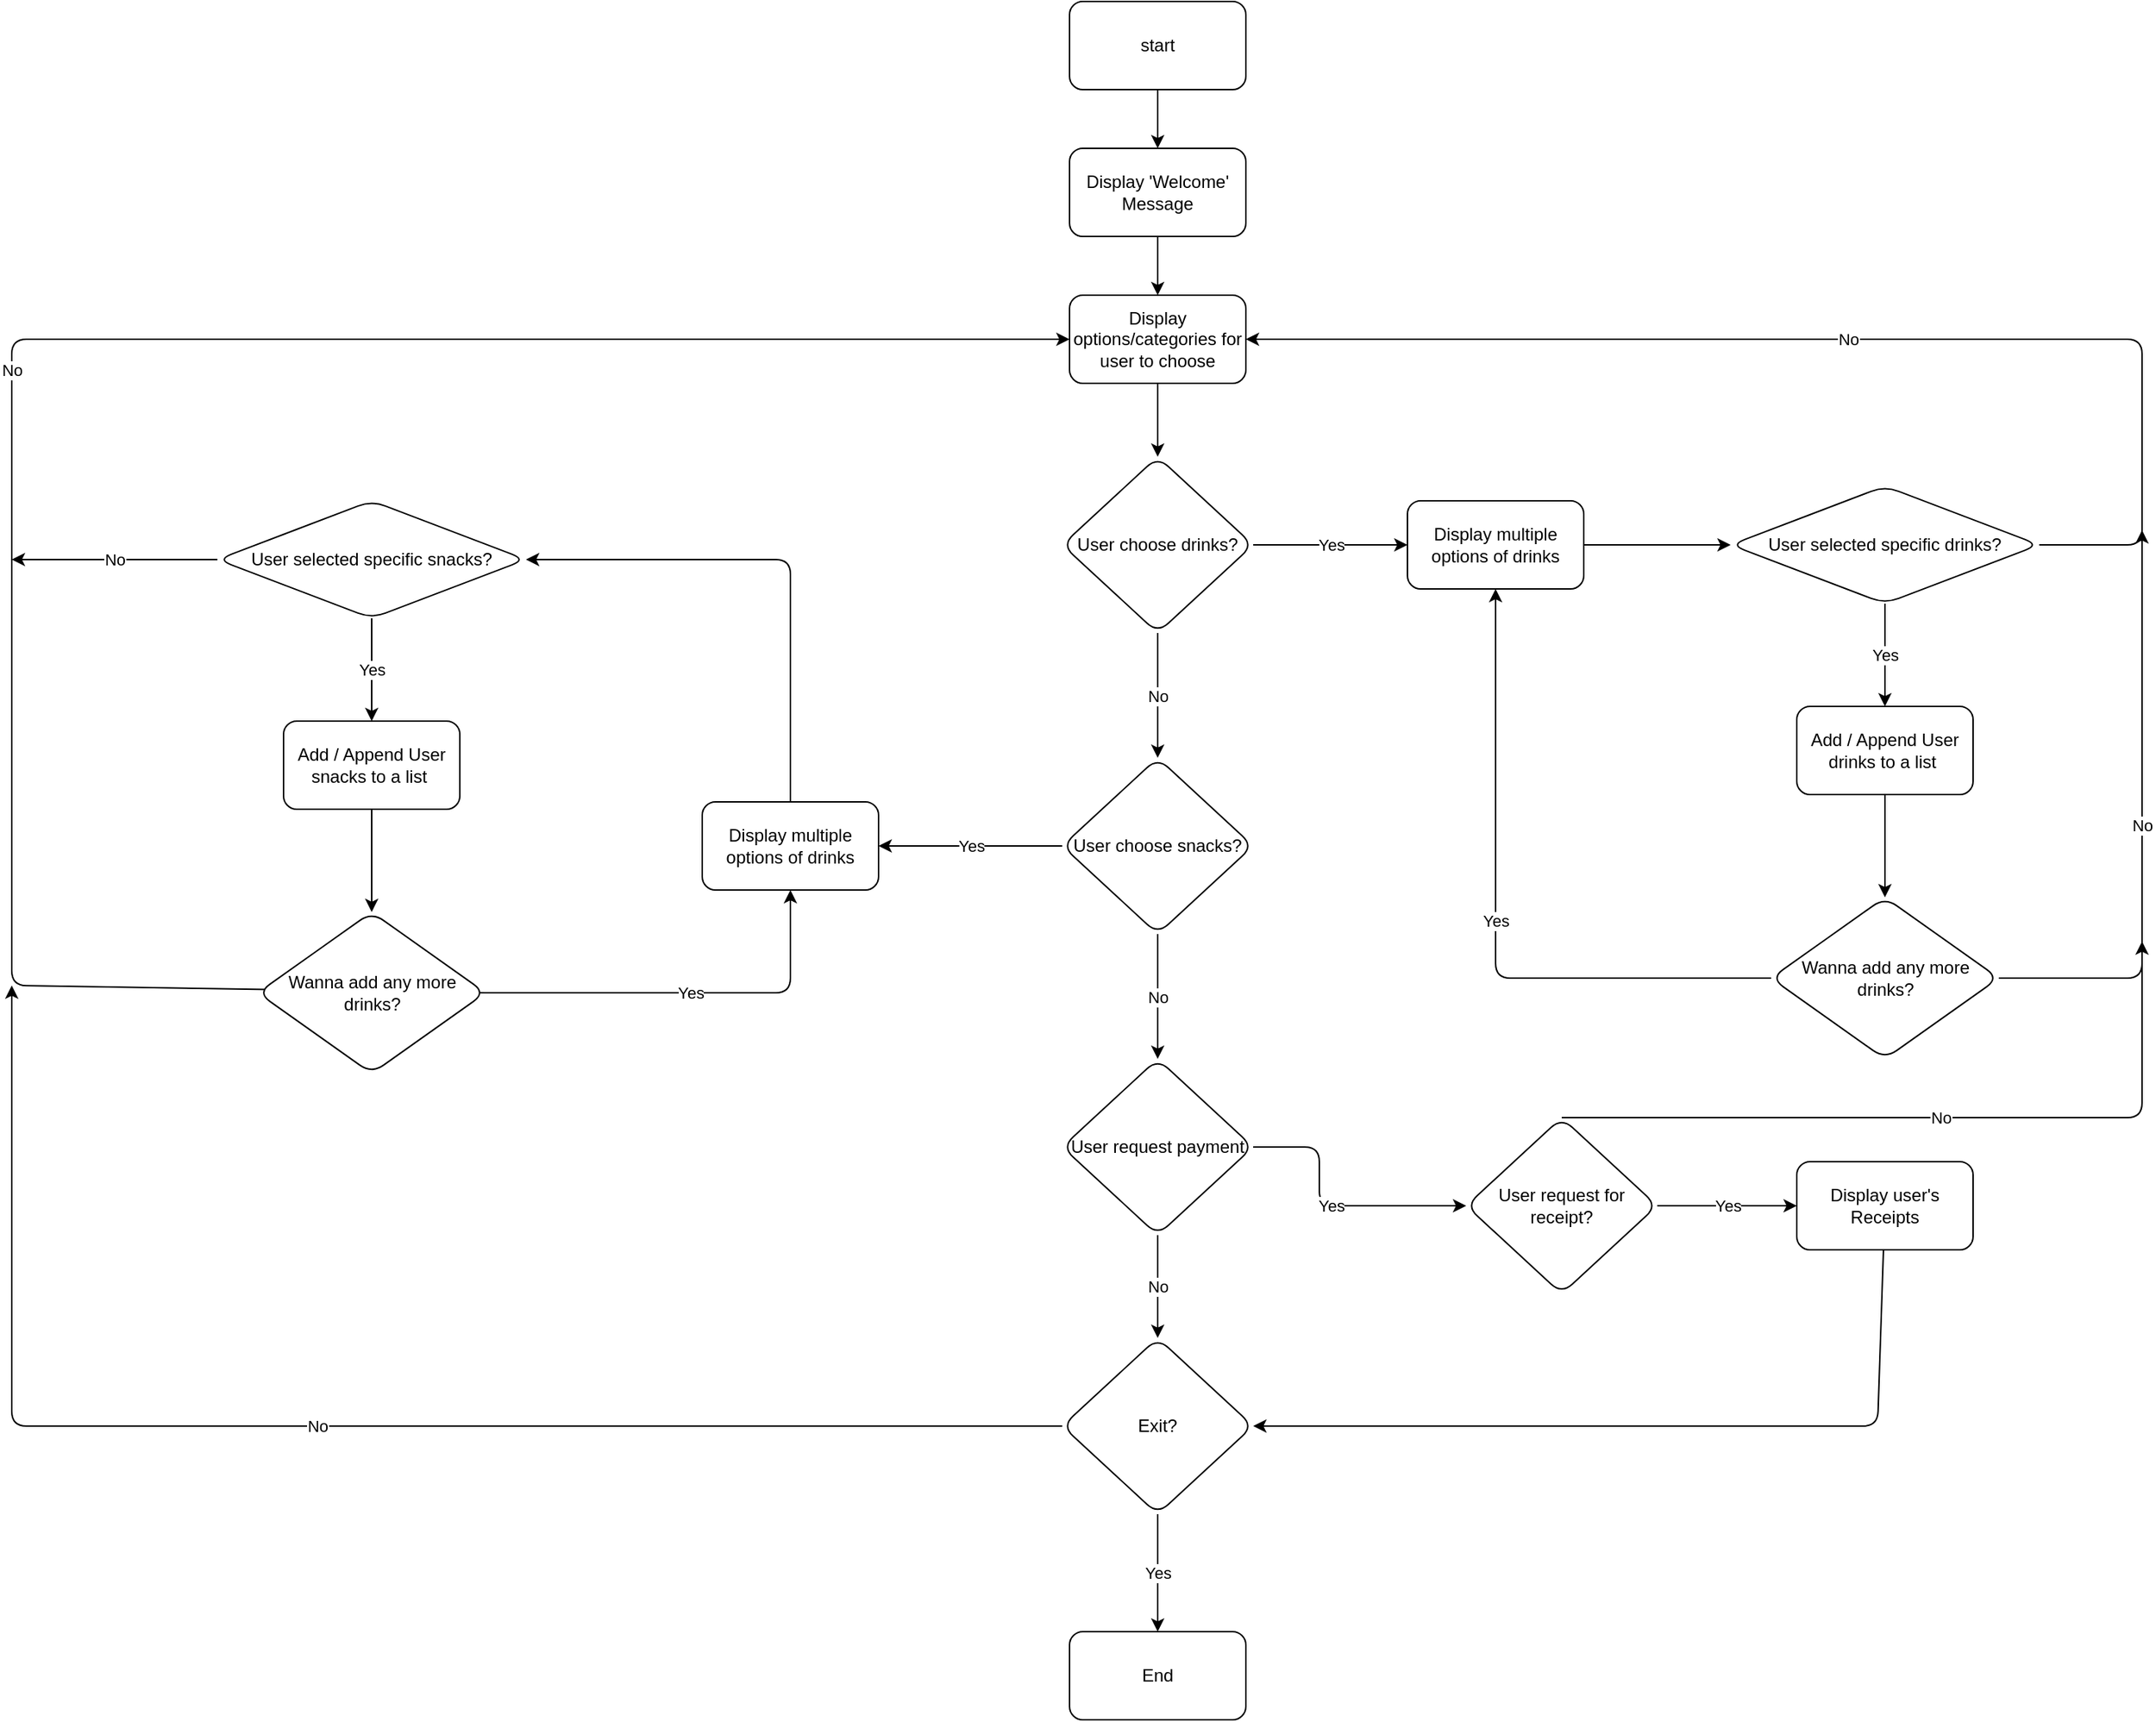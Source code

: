 <mxfile>
    <diagram id="zAN2lLd1Pw7gqP3SbwFR" name="Page-1">
        <mxGraphModel dx="2817" dy="1307" grid="1" gridSize="10" guides="1" tooltips="1" connect="1" arrows="1" fold="1" page="0" pageScale="1" pageWidth="827" pageHeight="1169" math="0" shadow="0">
            <root>
                <mxCell id="0"/>
                <mxCell id="1" parent="0"/>
                <mxCell id="4" value="" style="edgeStyle=none;html=1;" parent="1" source="2" target="3" edge="1">
                    <mxGeometry relative="1" as="geometry"/>
                </mxCell>
                <mxCell id="2" value="start" style="rounded=1;whiteSpace=wrap;html=1;" parent="1" vertex="1">
                    <mxGeometry x="170" y="10" width="120" height="60" as="geometry"/>
                </mxCell>
                <mxCell id="6" value="" style="edgeStyle=none;html=1;" parent="1" source="3" target="5" edge="1">
                    <mxGeometry relative="1" as="geometry"/>
                </mxCell>
                <mxCell id="3" value="Display 'Welcome' Message" style="whiteSpace=wrap;html=1;rounded=1;" parent="1" vertex="1">
                    <mxGeometry x="170" y="110" width="120" height="60" as="geometry"/>
                </mxCell>
                <mxCell id="10" value="" style="edgeStyle=none;html=1;" parent="1" source="5" target="9" edge="1">
                    <mxGeometry relative="1" as="geometry"/>
                </mxCell>
                <mxCell id="5" value="Display options/categories for user to choose" style="whiteSpace=wrap;html=1;rounded=1;" parent="1" vertex="1">
                    <mxGeometry x="170" y="210" width="120" height="60" as="geometry"/>
                </mxCell>
                <mxCell id="9" value="User choose drinks?" style="rhombus;whiteSpace=wrap;html=1;rounded=1;" parent="1" vertex="1">
                    <mxGeometry x="165" y="320" width="130" height="120" as="geometry"/>
                </mxCell>
                <mxCell id="11" value="User choose snacks?" style="rhombus;whiteSpace=wrap;html=1;rounded=1;" parent="1" vertex="1">
                    <mxGeometry x="165" y="525" width="130" height="120" as="geometry"/>
                </mxCell>
                <mxCell id="12" value="Exit?" style="rhombus;whiteSpace=wrap;html=1;rounded=1;" parent="1" vertex="1">
                    <mxGeometry x="165" y="920" width="130" height="120" as="geometry"/>
                </mxCell>
                <mxCell id="15" value="" style="endArrow=classic;html=1;exitX=1;exitY=0.5;exitDx=0;exitDy=0;entryX=0;entryY=0.5;entryDx=0;entryDy=0;" parent="1" source="9" target="17" edge="1">
                    <mxGeometry relative="1" as="geometry">
                        <mxPoint x="314" y="379.5" as="sourcePoint"/>
                        <mxPoint x="390" y="380" as="targetPoint"/>
                    </mxGeometry>
                </mxCell>
                <mxCell id="16" value="Yes" style="edgeLabel;resizable=0;html=1;align=center;verticalAlign=middle;" parent="15" connectable="0" vertex="1">
                    <mxGeometry relative="1" as="geometry"/>
                </mxCell>
                <mxCell id="20" value="" style="edgeStyle=none;html=1;" parent="1" source="17" target="19" edge="1">
                    <mxGeometry relative="1" as="geometry"/>
                </mxCell>
                <mxCell id="17" value="Display multiple options of drinks" style="whiteSpace=wrap;html=1;rounded=1;" parent="1" vertex="1">
                    <mxGeometry x="400" y="350" width="120" height="60" as="geometry"/>
                </mxCell>
                <mxCell id="19" value="User selected specific drinks?" style="rhombus;whiteSpace=wrap;html=1;rounded=1;" parent="1" vertex="1">
                    <mxGeometry x="620" y="340" width="210" height="80" as="geometry"/>
                </mxCell>
                <mxCell id="21" value="" style="endArrow=classic;html=1;exitX=0.5;exitY=1;exitDx=0;exitDy=0;" parent="1" source="19" edge="1">
                    <mxGeometry relative="1" as="geometry">
                        <mxPoint x="620" y="460" as="sourcePoint"/>
                        <mxPoint x="725" y="490" as="targetPoint"/>
                    </mxGeometry>
                </mxCell>
                <mxCell id="22" value="Yes" style="edgeLabel;resizable=0;html=1;align=center;verticalAlign=middle;" parent="21" connectable="0" vertex="1">
                    <mxGeometry relative="1" as="geometry"/>
                </mxCell>
                <mxCell id="25" value="" style="edgeStyle=none;html=1;" parent="1" source="23" target="24" edge="1">
                    <mxGeometry relative="1" as="geometry"/>
                </mxCell>
                <mxCell id="23" value="Add / Append User drinks to a list&amp;nbsp;" style="whiteSpace=wrap;html=1;rounded=1;" parent="1" vertex="1">
                    <mxGeometry x="665" y="490" width="120" height="60" as="geometry"/>
                </mxCell>
                <mxCell id="24" value="Wanna add any more drinks?" style="rhombus;whiteSpace=wrap;html=1;rounded=1;" parent="1" vertex="1">
                    <mxGeometry x="647.5" y="620" width="155" height="110" as="geometry"/>
                </mxCell>
                <mxCell id="26" value="" style="endArrow=classic;html=1;exitX=0;exitY=0.5;exitDx=0;exitDy=0;entryX=0.5;entryY=1;entryDx=0;entryDy=0;" parent="1" source="24" target="17" edge="1">
                    <mxGeometry relative="1" as="geometry">
                        <mxPoint x="580" y="630" as="sourcePoint"/>
                        <mxPoint x="450" y="420" as="targetPoint"/>
                        <Array as="points">
                            <mxPoint x="460" y="675"/>
                        </Array>
                    </mxGeometry>
                </mxCell>
                <mxCell id="27" value="Yes" style="edgeLabel;resizable=0;html=1;align=center;verticalAlign=middle;" parent="26" connectable="0" vertex="1">
                    <mxGeometry relative="1" as="geometry"/>
                </mxCell>
                <mxCell id="29" value="" style="endArrow=classic;html=1;exitX=1;exitY=0.5;exitDx=0;exitDy=0;entryX=1;entryY=0.5;entryDx=0;entryDy=0;" parent="1" source="19" target="5" edge="1">
                    <mxGeometry relative="1" as="geometry">
                        <mxPoint x="780" y="410" as="sourcePoint"/>
                        <mxPoint x="780" y="480" as="targetPoint"/>
                        <Array as="points">
                            <mxPoint x="900" y="380"/>
                            <mxPoint x="900" y="240"/>
                        </Array>
                    </mxGeometry>
                </mxCell>
                <mxCell id="30" value="No" style="edgeLabel;resizable=0;html=1;align=center;verticalAlign=middle;" parent="29" connectable="0" vertex="1">
                    <mxGeometry relative="1" as="geometry"/>
                </mxCell>
                <mxCell id="31" value="" style="endArrow=classic;html=1;exitX=1;exitY=0.5;exitDx=0;exitDy=0;" parent="1" source="24" edge="1">
                    <mxGeometry relative="1" as="geometry">
                        <mxPoint x="790" y="420" as="sourcePoint"/>
                        <mxPoint x="900" y="370" as="targetPoint"/>
                        <Array as="points">
                            <mxPoint x="900" y="675"/>
                        </Array>
                    </mxGeometry>
                </mxCell>
                <mxCell id="32" value="No" style="edgeLabel;resizable=0;html=1;align=center;verticalAlign=middle;" parent="31" connectable="0" vertex="1">
                    <mxGeometry relative="1" as="geometry"/>
                </mxCell>
                <mxCell id="34" value="" style="endArrow=classic;html=1;exitX=0.5;exitY=1;exitDx=0;exitDy=0;entryX=0.5;entryY=0;entryDx=0;entryDy=0;" parent="1" source="9" target="11" edge="1">
                    <mxGeometry relative="1" as="geometry">
                        <mxPoint x="260" y="460" as="sourcePoint"/>
                        <mxPoint x="490" y="600" as="targetPoint"/>
                        <Array as="points"/>
                    </mxGeometry>
                </mxCell>
                <mxCell id="35" value="No" style="edgeLabel;resizable=0;html=1;align=center;verticalAlign=middle;" parent="34" connectable="0" vertex="1">
                    <mxGeometry relative="1" as="geometry"/>
                </mxCell>
                <mxCell id="39" value="User selected specific snacks?" style="rhombus;whiteSpace=wrap;html=1;rounded=1;" parent="1" vertex="1">
                    <mxGeometry x="-410.0" y="350" width="210" height="80" as="geometry"/>
                </mxCell>
                <mxCell id="40" value="" style="endArrow=classic;html=1;exitX=0.5;exitY=1;exitDx=0;exitDy=0;" parent="1" source="39" edge="1">
                    <mxGeometry relative="1" as="geometry">
                        <mxPoint x="-410.0" y="470" as="sourcePoint"/>
                        <mxPoint x="-305.0" y="500" as="targetPoint"/>
                    </mxGeometry>
                </mxCell>
                <mxCell id="41" value="Yes" style="edgeLabel;resizable=0;html=1;align=center;verticalAlign=middle;" parent="40" connectable="0" vertex="1">
                    <mxGeometry relative="1" as="geometry"/>
                </mxCell>
                <mxCell id="42" value="" style="edgeStyle=none;html=1;entryX=0.5;entryY=0;entryDx=0;entryDy=0;" parent="1" source="43" target="48" edge="1">
                    <mxGeometry relative="1" as="geometry">
                        <mxPoint x="-305.0" y="630" as="targetPoint"/>
                    </mxGeometry>
                </mxCell>
                <mxCell id="43" value="Add / Append User snacks to a list&amp;nbsp;" style="whiteSpace=wrap;html=1;rounded=1;" parent="1" vertex="1">
                    <mxGeometry x="-365.0" y="500" width="120" height="60" as="geometry"/>
                </mxCell>
                <mxCell id="46" value="" style="endArrow=classic;html=1;exitX=1;exitY=0.5;exitDx=0;exitDy=0;entryX=0;entryY=0.5;entryDx=0;entryDy=0;" parent="1" source="48" target="5" edge="1">
                    <mxGeometry relative="1" as="geometry">
                        <mxPoint x="-227.5" y="685" as="sourcePoint"/>
                        <mxPoint x="-170.0" y="450" as="targetPoint"/>
                        <Array as="points">
                            <mxPoint x="-550" y="680"/>
                            <mxPoint x="-550" y="240"/>
                        </Array>
                    </mxGeometry>
                </mxCell>
                <mxCell id="47" value="No" style="edgeLabel;resizable=0;html=1;align=center;verticalAlign=middle;" parent="46" connectable="0" vertex="1">
                    <mxGeometry relative="1" as="geometry"/>
                </mxCell>
                <mxCell id="48" value="Wanna add any more drinks?" style="rhombus;whiteSpace=wrap;html=1;rounded=1;" parent="1" vertex="1">
                    <mxGeometry x="-382.5" y="630" width="155" height="110" as="geometry"/>
                </mxCell>
                <mxCell id="52" style="edgeStyle=none;html=1;entryX=1;entryY=0.5;entryDx=0;entryDy=0;" parent="1" source="49" target="39" edge="1">
                    <mxGeometry relative="1" as="geometry">
                        <Array as="points">
                            <mxPoint x="-20" y="390"/>
                        </Array>
                    </mxGeometry>
                </mxCell>
                <mxCell id="49" value="Display multiple options of drinks" style="whiteSpace=wrap;html=1;rounded=1;" parent="1" vertex="1">
                    <mxGeometry x="-80.0" y="555" width="120" height="60" as="geometry"/>
                </mxCell>
                <mxCell id="50" value="" style="endArrow=classic;html=1;exitX=0;exitY=0.5;exitDx=0;exitDy=0;entryX=1;entryY=0.5;entryDx=0;entryDy=0;" parent="1" source="11" target="49" edge="1">
                    <mxGeometry relative="1" as="geometry">
                        <mxPoint x="-295" y="440" as="sourcePoint"/>
                        <mxPoint x="-295" y="510" as="targetPoint"/>
                    </mxGeometry>
                </mxCell>
                <mxCell id="51" value="Yes" style="edgeLabel;resizable=0;html=1;align=center;verticalAlign=middle;" parent="50" connectable="0" vertex="1">
                    <mxGeometry relative="1" as="geometry"/>
                </mxCell>
                <mxCell id="53" value="" style="endArrow=classic;html=1;exitX=1;exitY=0.5;exitDx=0;exitDy=0;entryX=0.5;entryY=1;entryDx=0;entryDy=0;" parent="1" source="48" target="49" edge="1">
                    <mxGeometry relative="1" as="geometry">
                        <mxPoint x="-382.5" y="685" as="sourcePoint"/>
                        <mxPoint x="-570" y="420" as="targetPoint"/>
                        <Array as="points">
                            <mxPoint x="-20" y="685"/>
                        </Array>
                    </mxGeometry>
                </mxCell>
                <mxCell id="54" value="Yes" style="edgeLabel;resizable=0;html=1;align=center;verticalAlign=middle;" parent="53" connectable="0" vertex="1">
                    <mxGeometry relative="1" as="geometry"/>
                </mxCell>
                <mxCell id="55" value="" style="endArrow=classic;html=1;exitX=0;exitY=0.5;exitDx=0;exitDy=0;" parent="1" source="39" edge="1">
                    <mxGeometry relative="1" as="geometry">
                        <mxPoint x="-405" y="370" as="sourcePoint"/>
                        <mxPoint x="-550" y="390" as="targetPoint"/>
                    </mxGeometry>
                </mxCell>
                <mxCell id="56" value="No" style="edgeLabel;resizable=0;html=1;align=center;verticalAlign=middle;" parent="55" connectable="0" vertex="1">
                    <mxGeometry relative="1" as="geometry"/>
                </mxCell>
                <mxCell id="59" value="" style="endArrow=classic;html=1;entryX=0.5;entryY=0;entryDx=0;entryDy=0;" parent="1" target="69" edge="1">
                    <mxGeometry relative="1" as="geometry">
                        <mxPoint x="230" y="645" as="sourcePoint"/>
                        <mxPoint x="230" y="750" as="targetPoint"/>
                        <Array as="points"/>
                    </mxGeometry>
                </mxCell>
                <mxCell id="60" value="No" style="edgeLabel;resizable=0;html=1;align=center;verticalAlign=middle;" parent="59" connectable="0" vertex="1">
                    <mxGeometry relative="1" as="geometry"/>
                </mxCell>
                <mxCell id="61" value="End" style="whiteSpace=wrap;html=1;rounded=1;" parent="1" vertex="1">
                    <mxGeometry x="170" y="1120" width="120" height="60" as="geometry"/>
                </mxCell>
                <mxCell id="65" value="" style="endArrow=classic;html=1;entryX=0.5;entryY=0;entryDx=0;entryDy=0;exitX=0.5;exitY=1;exitDx=0;exitDy=0;" parent="1" source="12" target="61" edge="1">
                    <mxGeometry relative="1" as="geometry">
                        <mxPoint x="300" y="890" as="sourcePoint"/>
                        <mxPoint x="250" y="940" as="targetPoint"/>
                        <Array as="points"/>
                    </mxGeometry>
                </mxCell>
                <mxCell id="66" value="Yes" style="edgeLabel;resizable=0;html=1;align=center;verticalAlign=middle;" parent="65" connectable="0" vertex="1">
                    <mxGeometry relative="1" as="geometry"/>
                </mxCell>
                <mxCell id="67" value="" style="endArrow=classic;html=1;exitX=0;exitY=0.5;exitDx=0;exitDy=0;" parent="1" source="12" edge="1">
                    <mxGeometry relative="1" as="geometry">
                        <mxPoint x="260" y="675" as="sourcePoint"/>
                        <mxPoint x="-550" y="680" as="targetPoint"/>
                        <Array as="points">
                            <mxPoint x="-550" y="980"/>
                        </Array>
                    </mxGeometry>
                </mxCell>
                <mxCell id="68" value="No" style="edgeLabel;resizable=0;html=1;align=center;verticalAlign=middle;" parent="67" connectable="0" vertex="1">
                    <mxGeometry relative="1" as="geometry"/>
                </mxCell>
                <mxCell id="69" value="User request payment" style="rhombus;whiteSpace=wrap;html=1;rounded=1;" vertex="1" parent="1">
                    <mxGeometry x="165" y="730" width="130" height="120" as="geometry"/>
                </mxCell>
                <mxCell id="70" value="No" style="endArrow=classic;html=1;exitX=0.5;exitY=1;exitDx=0;exitDy=0;entryX=0.5;entryY=0;entryDx=0;entryDy=0;" edge="1" parent="1" source="69" target="12">
                    <mxGeometry relative="1" as="geometry">
                        <mxPoint x="340" y="860" as="sourcePoint"/>
                        <mxPoint x="460" y="870" as="targetPoint"/>
                        <Array as="points"/>
                    </mxGeometry>
                </mxCell>
                <mxCell id="72" value="Yes" style="endArrow=classic;html=1;exitX=1;exitY=0.5;exitDx=0;exitDy=0;entryX=0;entryY=0.5;entryDx=0;entryDy=0;" edge="1" parent="1" source="69" target="73">
                    <mxGeometry relative="1" as="geometry">
                        <mxPoint x="240" y="860" as="sourcePoint"/>
                        <mxPoint x="420" y="790" as="targetPoint"/>
                        <Array as="points">
                            <mxPoint x="340" y="790"/>
                            <mxPoint x="340" y="830"/>
                        </Array>
                    </mxGeometry>
                </mxCell>
                <mxCell id="73" value="User request for receipt?" style="rhombus;whiteSpace=wrap;html=1;rounded=1;" vertex="1" parent="1">
                    <mxGeometry x="440" y="770" width="130" height="120" as="geometry"/>
                </mxCell>
                <mxCell id="74" value="Yes" style="endArrow=classic;html=1;exitX=1;exitY=0.5;exitDx=0;exitDy=0;entryX=0;entryY=0.5;entryDx=0;entryDy=0;" edge="1" parent="1" source="73" target="76">
                    <mxGeometry relative="1" as="geometry">
                        <mxPoint x="305" y="800" as="sourcePoint"/>
                        <mxPoint x="610" y="790" as="targetPoint"/>
                        <Array as="points"/>
                    </mxGeometry>
                </mxCell>
                <mxCell id="77" style="edgeStyle=none;hachureGap=4;html=1;fontFamily=Architects Daughter;fontSource=https%3A%2F%2Ffonts.googleapis.com%2Fcss%3Ffamily%3DArchitects%2BDaughter;fontSize=16;entryX=1;entryY=0.5;entryDx=0;entryDy=0;" edge="1" parent="1" source="76" target="12">
                    <mxGeometry relative="1" as="geometry">
                        <mxPoint x="500" y="930" as="targetPoint"/>
                        <Array as="points">
                            <mxPoint x="720" y="980"/>
                        </Array>
                    </mxGeometry>
                </mxCell>
                <mxCell id="76" value="Display user's Receipts" style="whiteSpace=wrap;html=1;rounded=1;" vertex="1" parent="1">
                    <mxGeometry x="665" y="800" width="120" height="60" as="geometry"/>
                </mxCell>
                <mxCell id="78" value="No" style="endArrow=classic;html=1;exitX=0.5;exitY=0;exitDx=0;exitDy=0;" edge="1" parent="1" source="73">
                    <mxGeometry relative="1" as="geometry">
                        <mxPoint x="240" y="860" as="sourcePoint"/>
                        <mxPoint x="900" y="650" as="targetPoint"/>
                        <Array as="points">
                            <mxPoint x="900" y="770"/>
                        </Array>
                    </mxGeometry>
                </mxCell>
            </root>
        </mxGraphModel>
    </diagram>
</mxfile>